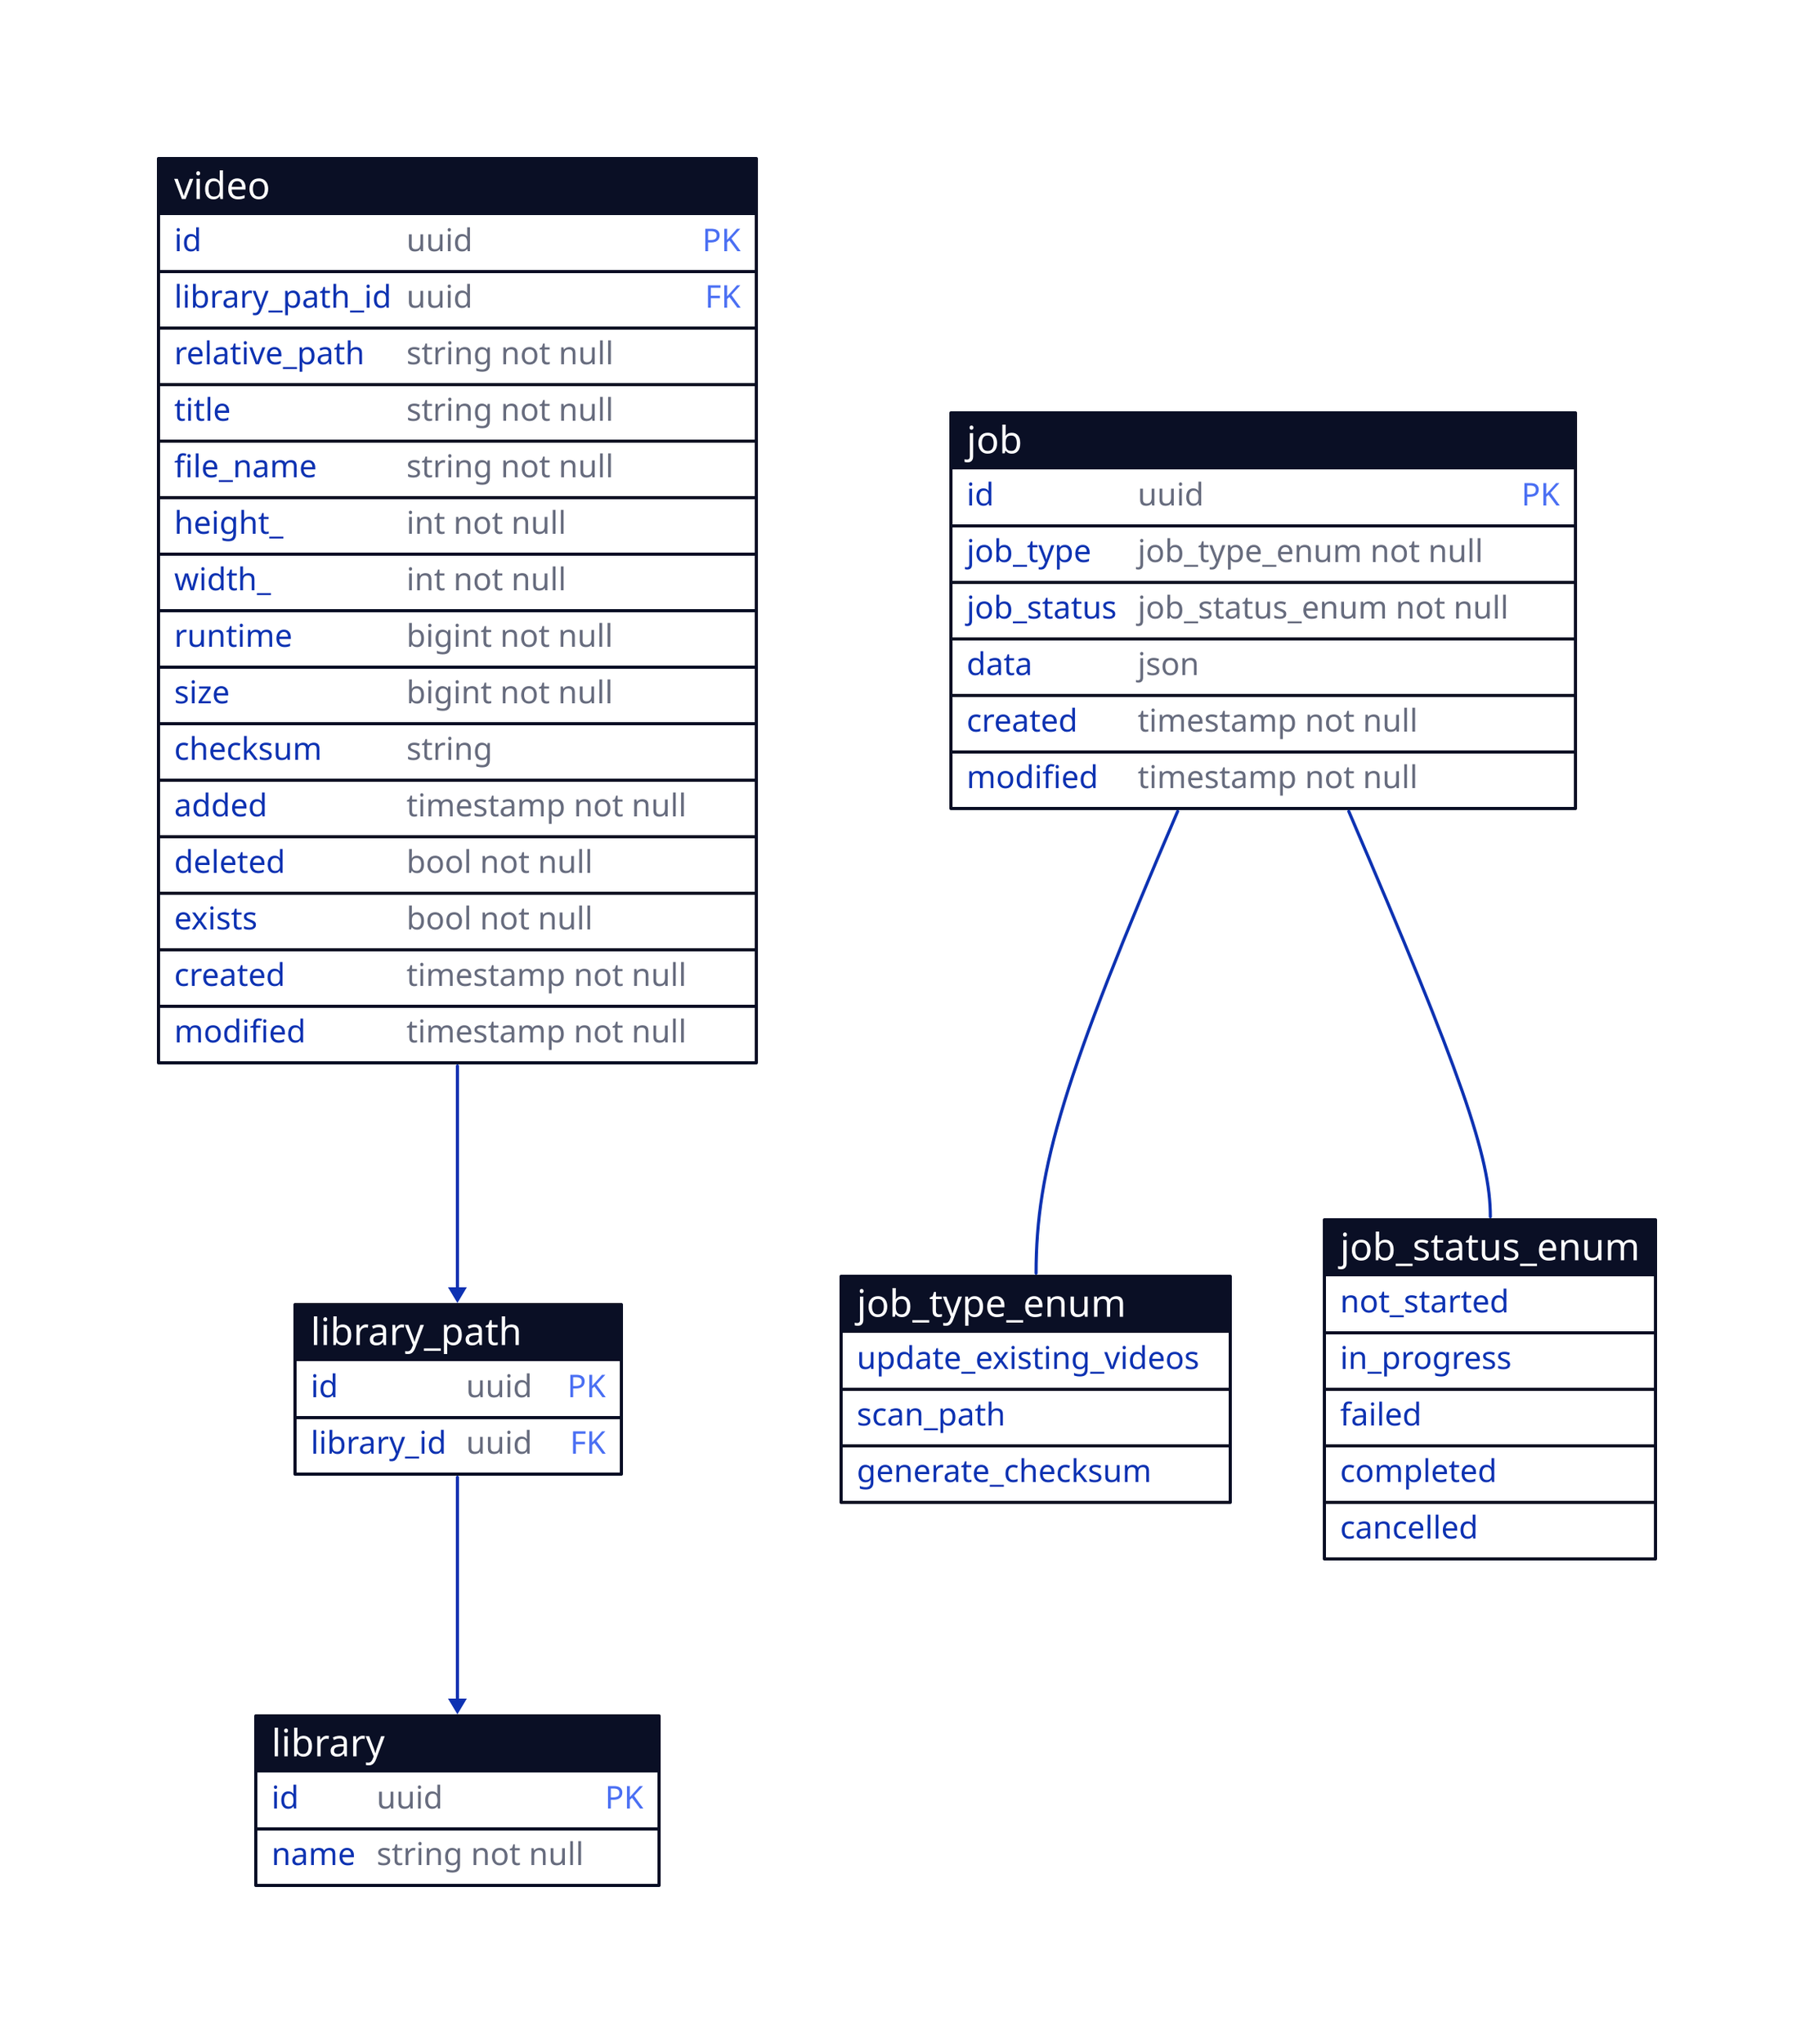 library: {
  shape: sql_table

  id: uuid {constraint: primary_key}
  name: string not null
}

library_path: {
  shape: sql_table

  id: uuid {constraint: primary_key}
  library_id: uuid {constraint: foreign_key}
}
library_path.library_id -> library.id

video: {
  shape: sql_table

  id: uuid {constraint: primary_key}
  library_path_id: uuid {constraint: foreign_key}
  relative_path: string not null
  title: string not null
  file_name: string not null
  height_: int not null
  width_: int not null
  runtime: bigint not null
  size: bigint not null
  checksum: string
  added: timestamp not null
  deleted: bool not null
  exists: bool not null
  created: timestamp not null
  modified: timestamp not null
}
video.library_path_id -> library_path.id

job_type_enum: {
  shape: sql_table
  update_existing_videos
  scan_path
  generate_checksum
}

job_status_enum: {
  shape: sql_table
  not_started
  in_progress
  failed
  completed
  cancelled
}

job: {
  shape: sql_table

  id: uuid {constraint: primary_key}
  job_type: job_type_enum not null
  job_status: job_status_enum not null
  data: json
  created: timestamp not null
  modified: timestamp not null
}
job -- job_type_enum
job -- job_status_enum
